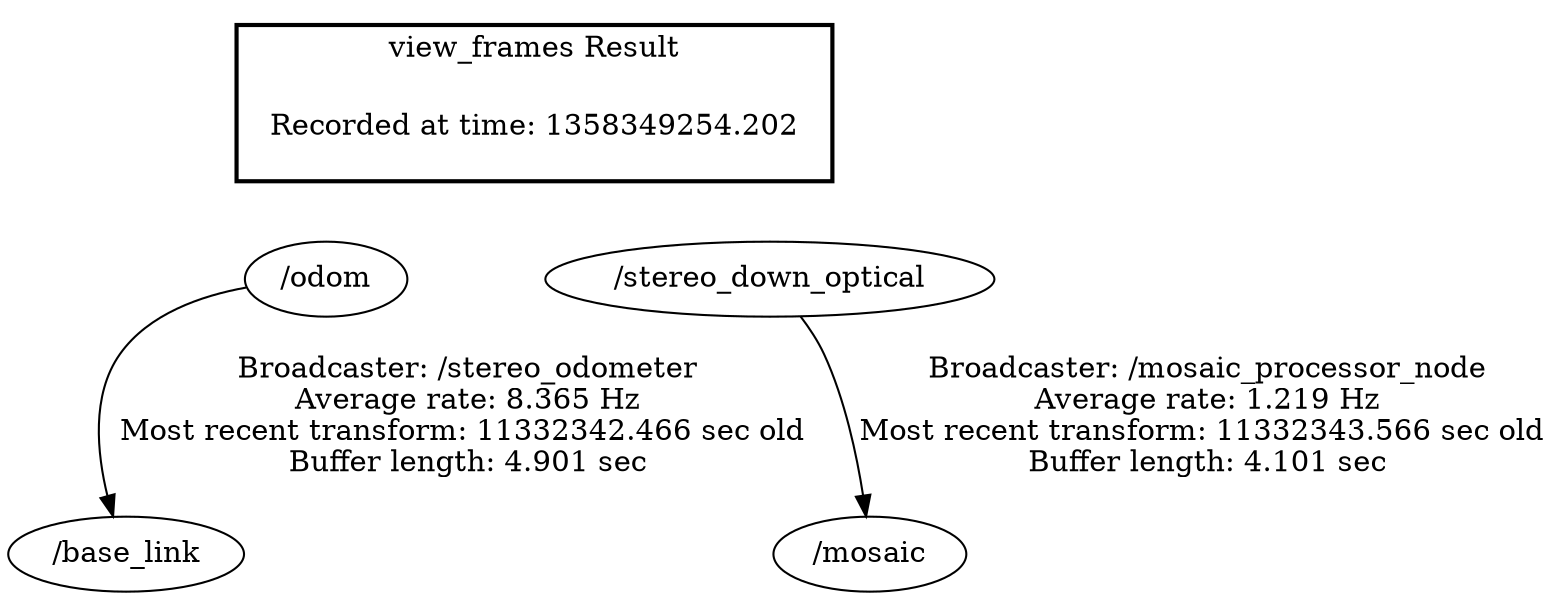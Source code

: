 digraph G {
"/odom" -> "/base_link"[label="Broadcaster: /stereo_odometer\nAverage rate: 8.365 Hz\nMost recent transform: 11332342.466 sec old \nBuffer length: 4.901 sec\n"];
"/stereo_down_optical" -> "/mosaic"[label="Broadcaster: /mosaic_processor_node\nAverage rate: 1.219 Hz\nMost recent transform: 11332343.566 sec old \nBuffer length: 4.101 sec\n"];
edge [style=invis];
 subgraph cluster_legend { style=bold; color=black; label ="view_frames Result";
"Recorded at time: 1358349254.202"[ shape=plaintext ] ;
 }->"/odom";
edge [style=invis];
 subgraph cluster_legend { style=bold; color=black; label ="view_frames Result";
"Recorded at time: 1358349254.202"[ shape=plaintext ] ;
 }->"/stereo_down_optical";
}